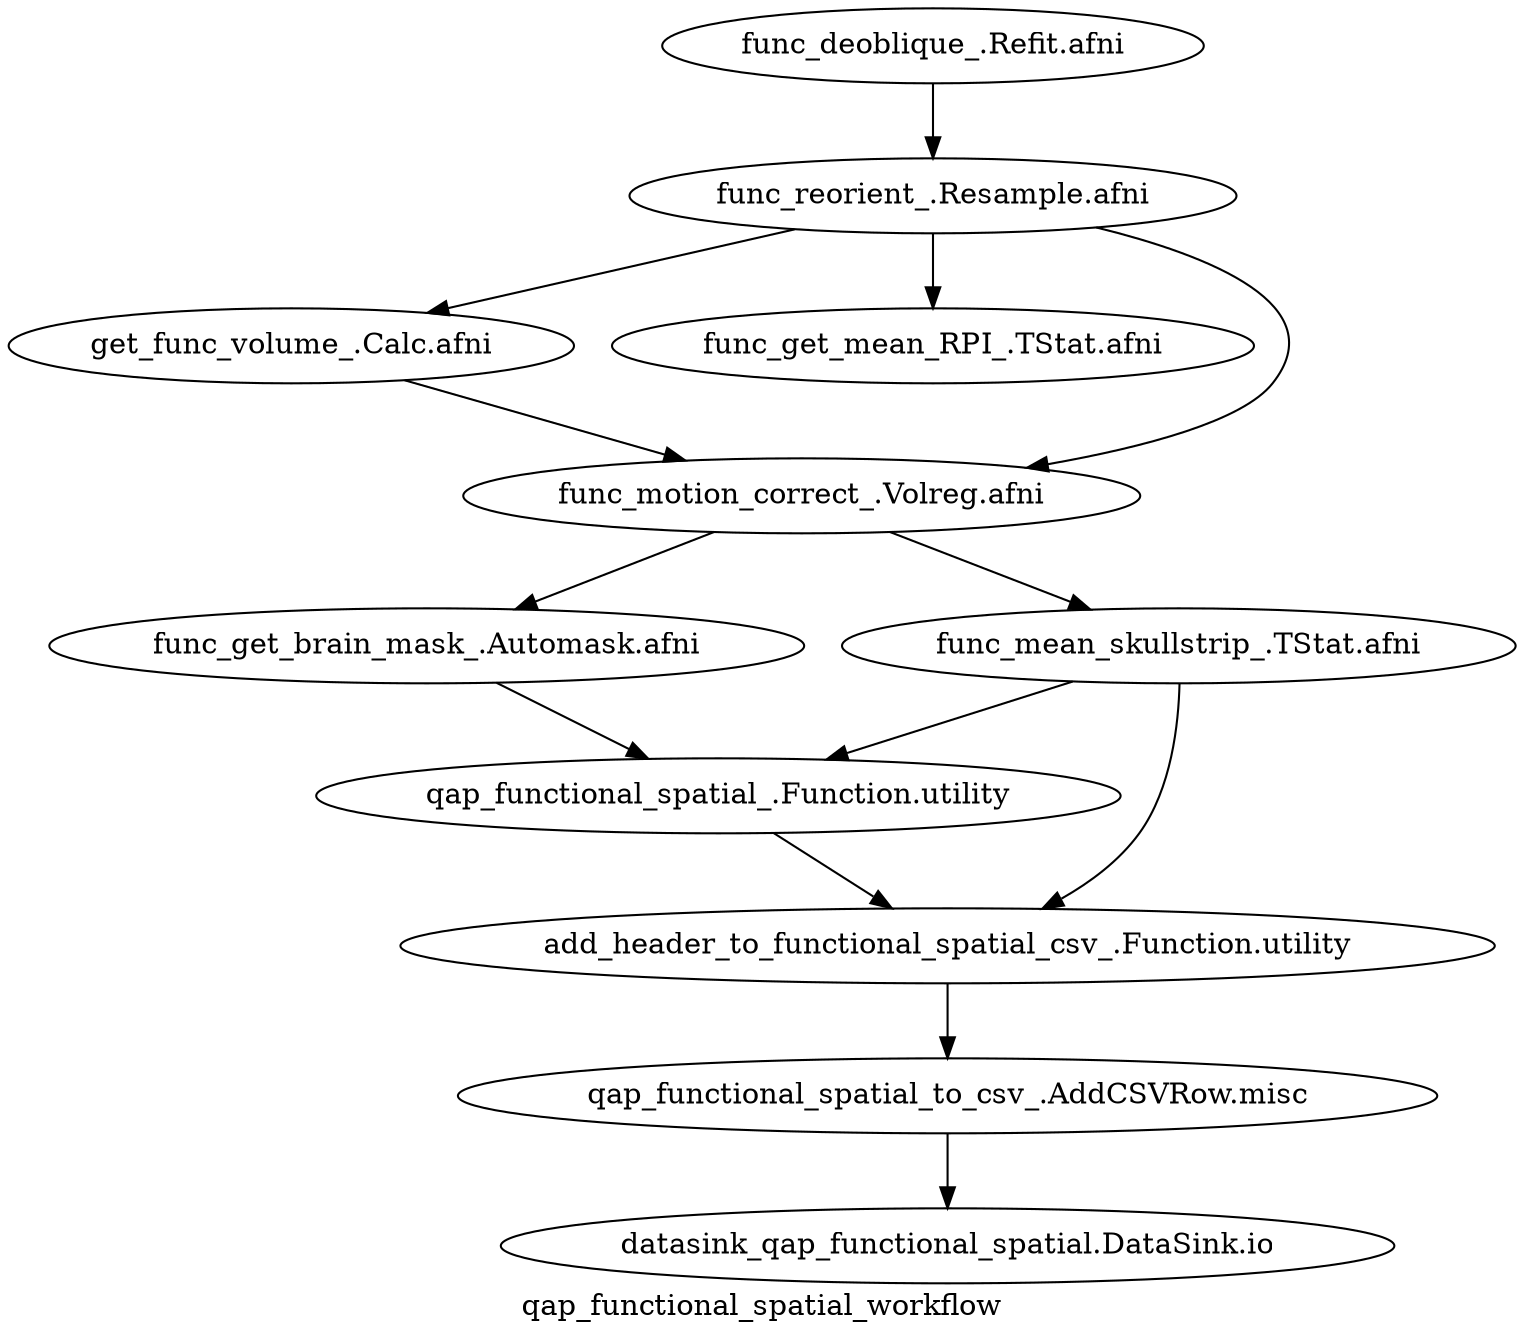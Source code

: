 digraph qap_functional_spatial_workflow{
  label="qap_functional_spatial_workflow";
  qap_functional_spatial_workflow_func_deoblique_[label="func_deoblique_.Refit.afni"];
  qap_functional_spatial_workflow_func_reorient_[label="func_reorient_.Resample.afni"];
  qap_functional_spatial_workflow_get_func_volume_[label="get_func_volume_.Calc.afni"];
  qap_functional_spatial_workflow_func_get_mean_RPI_[label="func_get_mean_RPI_.TStat.afni"];
  qap_functional_spatial_workflow_func_motion_correct_[label="func_motion_correct_.Volreg.afni"];
  qap_functional_spatial_workflow_func_mean_skullstrip_[label="func_mean_skullstrip_.TStat.afni"];
  qap_functional_spatial_workflow_func_get_brain_mask_[label="func_get_brain_mask_.Automask.afni"];
  qap_functional_spatial_workflow_qap_functional_spatial_[label="qap_functional_spatial_.Function.utility"];
  qap_functional_spatial_workflow_add_header_to_functional_spatial_csv_[label="add_header_to_functional_spatial_csv_.Function.utility"];
  qap_functional_spatial_workflow_qap_functional_spatial_to_csv_[label="qap_functional_spatial_to_csv_.AddCSVRow.misc"];
  qap_functional_spatial_workflow_datasink_qap_functional_spatial[label="datasink_qap_functional_spatial.DataSink.io"];
  qap_functional_spatial_workflow_func_deoblique_ -> qap_functional_spatial_workflow_func_reorient_;
  qap_functional_spatial_workflow_func_reorient_ -> qap_functional_spatial_workflow_get_func_volume_;
  qap_functional_spatial_workflow_func_reorient_ -> qap_functional_spatial_workflow_func_get_mean_RPI_;
  qap_functional_spatial_workflow_func_reorient_ -> qap_functional_spatial_workflow_func_motion_correct_;
  qap_functional_spatial_workflow_get_func_volume_ -> qap_functional_spatial_workflow_func_motion_correct_;
  qap_functional_spatial_workflow_func_motion_correct_ -> qap_functional_spatial_workflow_func_mean_skullstrip_;
  qap_functional_spatial_workflow_func_motion_correct_ -> qap_functional_spatial_workflow_func_get_brain_mask_;
  qap_functional_spatial_workflow_func_mean_skullstrip_ -> qap_functional_spatial_workflow_qap_functional_spatial_;
  qap_functional_spatial_workflow_func_mean_skullstrip_ -> qap_functional_spatial_workflow_add_header_to_functional_spatial_csv_;
  qap_functional_spatial_workflow_func_get_brain_mask_ -> qap_functional_spatial_workflow_qap_functional_spatial_;
  qap_functional_spatial_workflow_qap_functional_spatial_ -> qap_functional_spatial_workflow_add_header_to_functional_spatial_csv_;
  qap_functional_spatial_workflow_add_header_to_functional_spatial_csv_ -> qap_functional_spatial_workflow_qap_functional_spatial_to_csv_;
  qap_functional_spatial_workflow_qap_functional_spatial_to_csv_ -> qap_functional_spatial_workflow_datasink_qap_functional_spatial;
}
